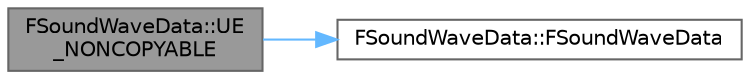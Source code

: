 digraph "FSoundWaveData::UE_NONCOPYABLE"
{
 // INTERACTIVE_SVG=YES
 // LATEX_PDF_SIZE
  bgcolor="transparent";
  edge [fontname=Helvetica,fontsize=10,labelfontname=Helvetica,labelfontsize=10];
  node [fontname=Helvetica,fontsize=10,shape=box,height=0.2,width=0.4];
  rankdir="LR";
  Node1 [id="Node000001",label="FSoundWaveData::UE\l_NONCOPYABLE",height=0.2,width=0.4,color="gray40", fillcolor="grey60", style="filled", fontcolor="black",tooltip=" "];
  Node1 -> Node2 [id="edge1_Node000001_Node000002",color="steelblue1",style="solid",tooltip=" "];
  Node2 [id="Node000002",label="FSoundWaveData::FSoundWaveData",height=0.2,width=0.4,color="grey40", fillcolor="white", style="filled",URL="$d3/da7/classFSoundWaveData.html#ac54ed1ba3a4f9134f1ed81e916c5f27b",tooltip=" "];
}
